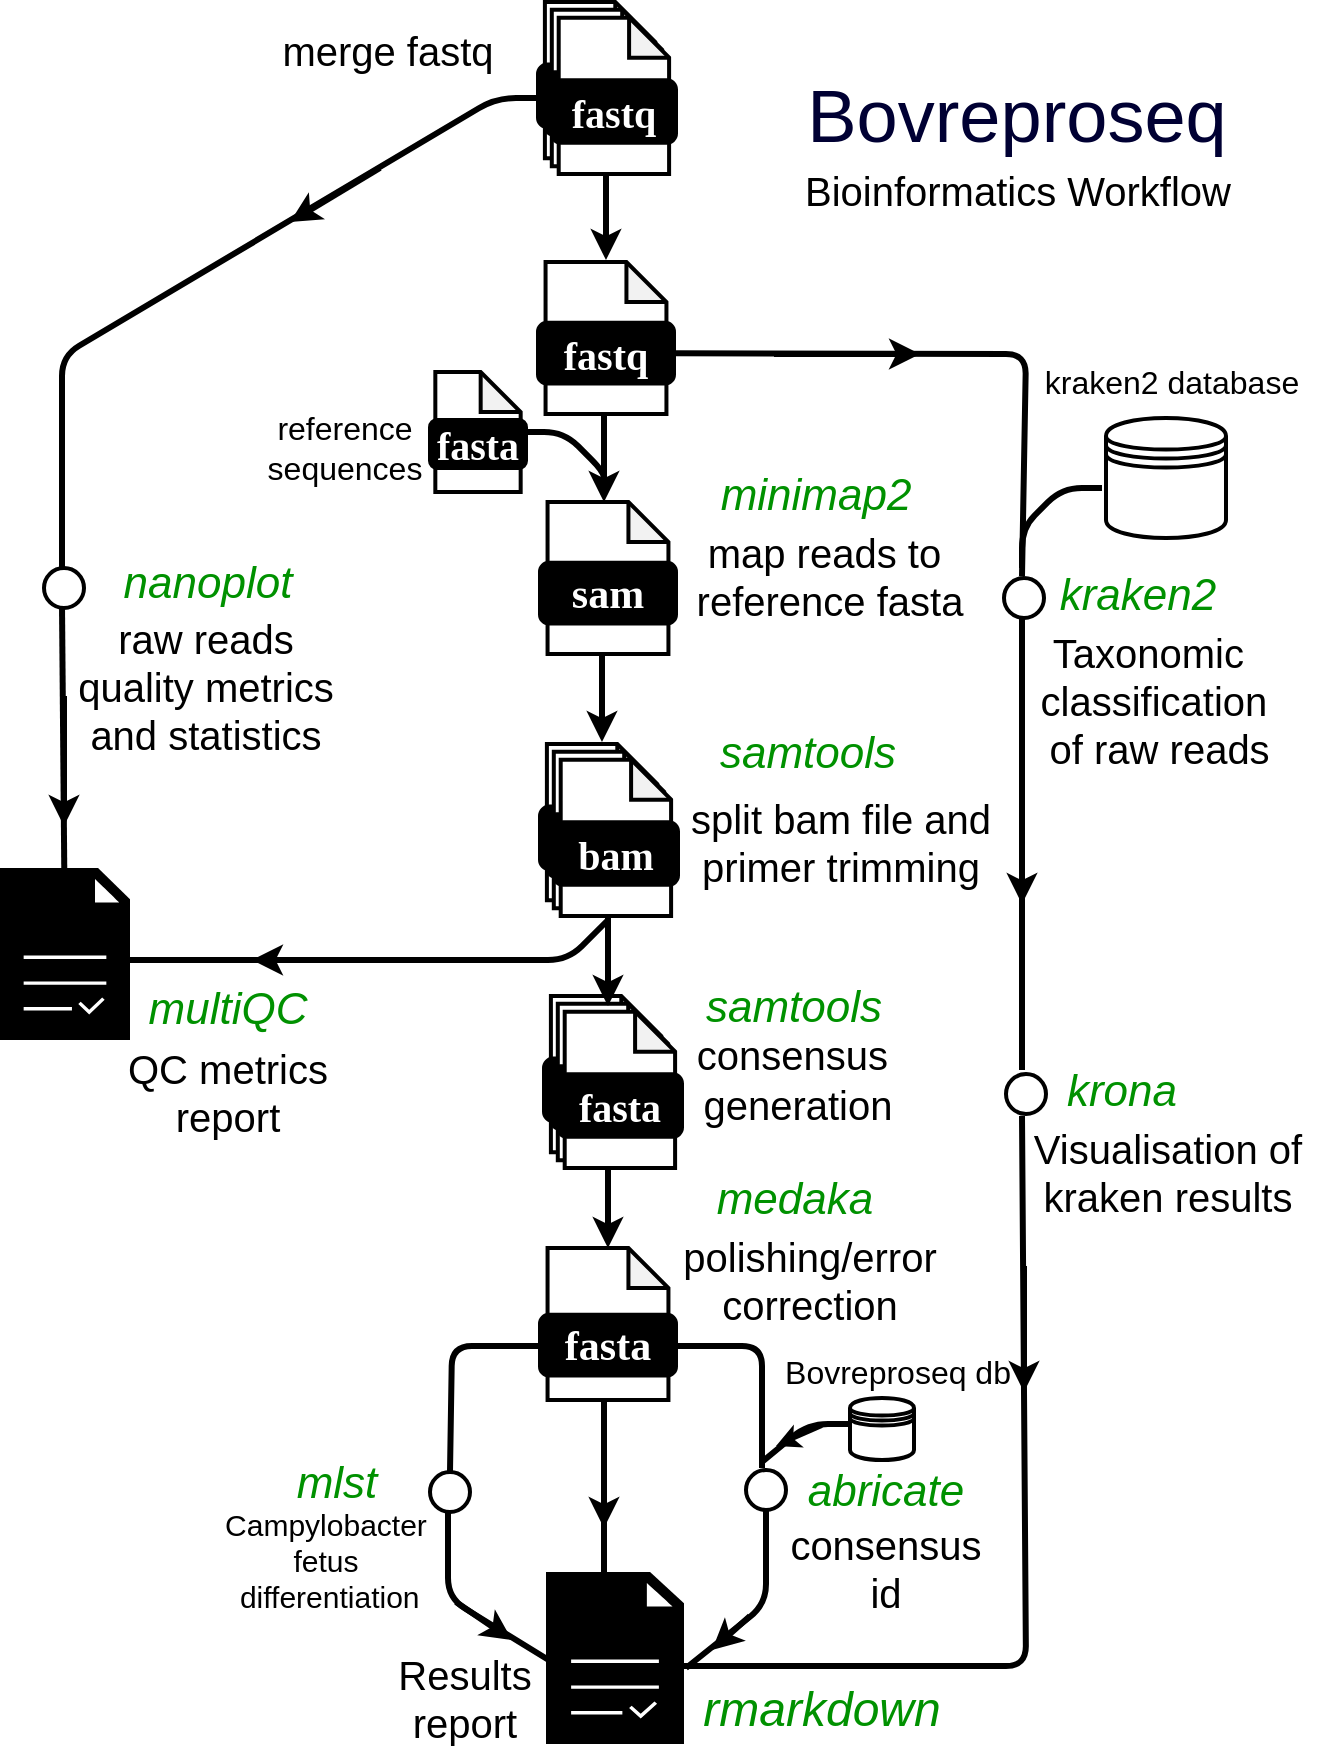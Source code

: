 <mxfile version="24.7.7">
  <diagram name="Page-1" id="CWeljcsoSy3kVek-bdHS">
    <mxGraphModel dx="1434" dy="754" grid="1" gridSize="1" guides="1" tooltips="1" connect="1" arrows="1" fold="1" page="1" pageScale="1" pageWidth="700" pageHeight="900" math="0" shadow="0">
      <root>
        <mxCell id="0" />
        <mxCell id="1" parent="0" />
        <mxCell id="8S4k-uwfxgLWVpOkR257-278" value="" style="group" parent="1" vertex="1" connectable="0">
          <mxGeometry x="302" y="16" width="69" height="86" as="geometry" />
        </mxCell>
        <mxCell id="8S4k-uwfxgLWVpOkR257-279" value="" style="shape=note;whiteSpace=wrap;html=1;backgroundOutline=1;darkOpacity=0.05;rounded=1;size=20;strokeWidth=2;" parent="8S4k-uwfxgLWVpOkR257-278" vertex="1">
          <mxGeometry x="3.45" width="55.2" height="78.182" as="geometry" />
        </mxCell>
        <mxCell id="8S4k-uwfxgLWVpOkR257-280" value="&lt;font data-font-src=&quot;https://fonts.googleapis.com/css?family=Maven+Pro&quot; face=&quot;Maven Pro&quot; color=&quot;#ffffff&quot;&gt;&lt;b&gt;&lt;font style=&quot;font-size: 20px;&quot;&gt;Fastq&lt;/font&gt;&lt;/b&gt;&lt;/font&gt;" style="rounded=1;whiteSpace=wrap;html=1;strokeWidth=2;fillColor=#000000;" parent="8S4k-uwfxgLWVpOkR257-278" vertex="1">
          <mxGeometry y="31.273" width="62.1" height="31.273" as="geometry" />
        </mxCell>
        <mxCell id="8S4k-uwfxgLWVpOkR257-281" value="" style="shape=note;whiteSpace=wrap;html=1;backgroundOutline=1;darkOpacity=0.05;rounded=1;size=20;strokeWidth=2;" parent="8S4k-uwfxgLWVpOkR257-278" vertex="1">
          <mxGeometry x="6.9" y="3.909" width="55.2" height="78.182" as="geometry" />
        </mxCell>
        <mxCell id="8S4k-uwfxgLWVpOkR257-282" value="&lt;font data-font-src=&quot;https://fonts.googleapis.com/css?family=Maven+Pro&quot; face=&quot;Maven Pro&quot; color=&quot;#ffffff&quot;&gt;&lt;b&gt;&lt;font style=&quot;font-size: 20px;&quot;&gt;Fastq&lt;/font&gt;&lt;/b&gt;&lt;/font&gt;" style="rounded=1;whiteSpace=wrap;html=1;strokeWidth=2;fillColor=#000000;" parent="8S4k-uwfxgLWVpOkR257-278" vertex="1">
          <mxGeometry x="3.45" y="35.182" width="62.1" height="31.273" as="geometry" />
        </mxCell>
        <mxCell id="8S4k-uwfxgLWVpOkR257-283" value="" style="shape=note;whiteSpace=wrap;html=1;backgroundOutline=1;darkOpacity=0.05;rounded=1;size=20;strokeWidth=2;" parent="8S4k-uwfxgLWVpOkR257-278" vertex="1">
          <mxGeometry x="10.35" y="7.818" width="55.2" height="78.182" as="geometry" />
        </mxCell>
        <mxCell id="8S4k-uwfxgLWVpOkR257-284" value="&lt;font data-font-src=&quot;https://fonts.googleapis.com/css?family=Maven+Pro&quot; face=&quot;Maven Pro&quot; color=&quot;#ffffff&quot;&gt;&lt;b&gt;&lt;font style=&quot;font-size: 20px;&quot;&gt;fastq&lt;/font&gt;&lt;/b&gt;&lt;/font&gt;" style="rounded=1;whiteSpace=wrap;html=1;strokeWidth=2;fillColor=#000000;" parent="8S4k-uwfxgLWVpOkR257-278" vertex="1">
          <mxGeometry x="6.9" y="39.091" width="62.1" height="31.273" as="geometry" />
        </mxCell>
        <mxCell id="8S4k-uwfxgLWVpOkR257-285" value="" style="group" parent="1" vertex="1" connectable="0">
          <mxGeometry x="302" y="146" width="68" height="76" as="geometry" />
        </mxCell>
        <mxCell id="8S4k-uwfxgLWVpOkR257-286" value="" style="shape=note;whiteSpace=wrap;html=1;backgroundOutline=1;darkOpacity=0.05;rounded=1;size=20;strokeWidth=2;" parent="8S4k-uwfxgLWVpOkR257-285" vertex="1">
          <mxGeometry x="3.778" width="60.444" height="76" as="geometry" />
        </mxCell>
        <mxCell id="8S4k-uwfxgLWVpOkR257-287" value="&lt;font data-font-src=&quot;https://fonts.googleapis.com/css?family=Maven+Pro&quot; face=&quot;Maven Pro&quot; color=&quot;#ffffff&quot;&gt;&lt;b&gt;&lt;font style=&quot;font-size: 20px;&quot;&gt;fastq&lt;/font&gt;&lt;/b&gt;&lt;/font&gt;" style="rounded=1;whiteSpace=wrap;html=1;strokeWidth=2;fillColor=#000000;" parent="8S4k-uwfxgLWVpOkR257-285" vertex="1">
          <mxGeometry y="30.4" width="68" height="30.4" as="geometry" />
        </mxCell>
        <mxCell id="8S4k-uwfxgLWVpOkR257-288" value="" style="group" parent="1" vertex="1" connectable="0">
          <mxGeometry x="303" y="266" width="68" height="76" as="geometry" />
        </mxCell>
        <mxCell id="8S4k-uwfxgLWVpOkR257-289" value="" style="shape=note;whiteSpace=wrap;html=1;backgroundOutline=1;darkOpacity=0.05;rounded=1;size=20;strokeWidth=2;" parent="8S4k-uwfxgLWVpOkR257-288" vertex="1">
          <mxGeometry x="3.778" width="60.444" height="76" as="geometry" />
        </mxCell>
        <mxCell id="8S4k-uwfxgLWVpOkR257-290" value="&lt;font color=&quot;#ffffff&quot; face=&quot;Maven Pro&quot;&gt;&lt;b style=&quot;font-size: 21px;&quot;&gt;sam&lt;/b&gt;&lt;/font&gt;" style="rounded=1;whiteSpace=wrap;html=1;strokeWidth=2;fillColor=#000000;" parent="8S4k-uwfxgLWVpOkR257-288" vertex="1">
          <mxGeometry y="30.4" width="68" height="30.4" as="geometry" />
        </mxCell>
        <mxCell id="8S4k-uwfxgLWVpOkR257-294" value="" style="group" parent="1" vertex="1" connectable="0">
          <mxGeometry x="303" y="387" width="69" height="86" as="geometry" />
        </mxCell>
        <mxCell id="8S4k-uwfxgLWVpOkR257-295" value="" style="shape=note;whiteSpace=wrap;html=1;backgroundOutline=1;darkOpacity=0.05;rounded=1;size=20;strokeWidth=2;" parent="8S4k-uwfxgLWVpOkR257-294" vertex="1">
          <mxGeometry x="3.45" width="55.2" height="78.182" as="geometry" />
        </mxCell>
        <mxCell id="8S4k-uwfxgLWVpOkR257-296" value="&lt;font data-font-src=&quot;https://fonts.googleapis.com/css?family=Maven+Pro&quot; face=&quot;Maven Pro&quot; color=&quot;#ffffff&quot;&gt;&lt;b&gt;&lt;font style=&quot;font-size: 20px;&quot;&gt;Fastq&lt;/font&gt;&lt;/b&gt;&lt;/font&gt;" style="rounded=1;whiteSpace=wrap;html=1;strokeWidth=2;fillColor=#000000;" parent="8S4k-uwfxgLWVpOkR257-294" vertex="1">
          <mxGeometry y="31.273" width="62.1" height="31.273" as="geometry" />
        </mxCell>
        <mxCell id="8S4k-uwfxgLWVpOkR257-297" value="" style="shape=note;whiteSpace=wrap;html=1;backgroundOutline=1;darkOpacity=0.05;rounded=1;size=20;strokeWidth=2;" parent="8S4k-uwfxgLWVpOkR257-294" vertex="1">
          <mxGeometry x="6.9" y="3.909" width="55.2" height="78.182" as="geometry" />
        </mxCell>
        <mxCell id="8S4k-uwfxgLWVpOkR257-298" value="&lt;font data-font-src=&quot;https://fonts.googleapis.com/css?family=Maven+Pro&quot; face=&quot;Maven Pro&quot; color=&quot;#ffffff&quot;&gt;&lt;b&gt;&lt;font style=&quot;font-size: 20px;&quot;&gt;Fastq&lt;/font&gt;&lt;/b&gt;&lt;/font&gt;" style="rounded=1;whiteSpace=wrap;html=1;strokeWidth=2;fillColor=#000000;" parent="8S4k-uwfxgLWVpOkR257-294" vertex="1">
          <mxGeometry x="3.45" y="35.182" width="62.1" height="31.273" as="geometry" />
        </mxCell>
        <mxCell id="8S4k-uwfxgLWVpOkR257-299" value="" style="shape=note;whiteSpace=wrap;html=1;backgroundOutline=1;darkOpacity=0.05;rounded=1;size=20;strokeWidth=2;" parent="8S4k-uwfxgLWVpOkR257-294" vertex="1">
          <mxGeometry x="10.35" y="7.818" width="55.2" height="78.182" as="geometry" />
        </mxCell>
        <mxCell id="8S4k-uwfxgLWVpOkR257-300" value="&lt;font style=&quot;font-size: 20px;&quot; data-font-src=&quot;https://fonts.googleapis.com/css?family=Maven+Pro&quot; face=&quot;Maven Pro&quot; color=&quot;#ffffff&quot;&gt;&lt;b&gt;bam&lt;/b&gt;&lt;/font&gt;" style="rounded=1;whiteSpace=wrap;html=1;strokeWidth=2;fillColor=#000000;" parent="8S4k-uwfxgLWVpOkR257-294" vertex="1">
          <mxGeometry x="6.9" y="39.091" width="62.1" height="31.273" as="geometry" />
        </mxCell>
        <mxCell id="8S4k-uwfxgLWVpOkR257-301" value="" style="group" parent="1" vertex="1" connectable="0">
          <mxGeometry x="305" y="513" width="69" height="86" as="geometry" />
        </mxCell>
        <mxCell id="8S4k-uwfxgLWVpOkR257-302" value="" style="shape=note;whiteSpace=wrap;html=1;backgroundOutline=1;darkOpacity=0.05;rounded=1;size=20;strokeWidth=2;" parent="8S4k-uwfxgLWVpOkR257-301" vertex="1">
          <mxGeometry x="3.45" width="55.2" height="78.182" as="geometry" />
        </mxCell>
        <mxCell id="8S4k-uwfxgLWVpOkR257-303" value="&lt;font data-font-src=&quot;https://fonts.googleapis.com/css?family=Maven+Pro&quot; face=&quot;Maven Pro&quot; color=&quot;#ffffff&quot;&gt;&lt;b&gt;&lt;font style=&quot;font-size: 20px;&quot;&gt;Fastq&lt;/font&gt;&lt;/b&gt;&lt;/font&gt;" style="rounded=1;whiteSpace=wrap;html=1;strokeWidth=2;fillColor=#000000;" parent="8S4k-uwfxgLWVpOkR257-301" vertex="1">
          <mxGeometry y="31.273" width="62.1" height="31.273" as="geometry" />
        </mxCell>
        <mxCell id="8S4k-uwfxgLWVpOkR257-304" value="" style="shape=note;whiteSpace=wrap;html=1;backgroundOutline=1;darkOpacity=0.05;rounded=1;size=20;strokeWidth=2;" parent="8S4k-uwfxgLWVpOkR257-301" vertex="1">
          <mxGeometry x="6.9" y="3.909" width="55.2" height="78.182" as="geometry" />
        </mxCell>
        <mxCell id="8S4k-uwfxgLWVpOkR257-305" value="&lt;font data-font-src=&quot;https://fonts.googleapis.com/css?family=Maven+Pro&quot; face=&quot;Maven Pro&quot; color=&quot;#ffffff&quot;&gt;&lt;b&gt;&lt;font style=&quot;font-size: 20px;&quot;&gt;Fastq&lt;/font&gt;&lt;/b&gt;&lt;/font&gt;" style="rounded=1;whiteSpace=wrap;html=1;strokeWidth=2;fillColor=#000000;" parent="8S4k-uwfxgLWVpOkR257-301" vertex="1">
          <mxGeometry x="3.45" y="35.182" width="62.1" height="31.273" as="geometry" />
        </mxCell>
        <mxCell id="8S4k-uwfxgLWVpOkR257-306" value="" style="shape=note;whiteSpace=wrap;html=1;backgroundOutline=1;darkOpacity=0.05;rounded=1;size=20;strokeWidth=2;" parent="8S4k-uwfxgLWVpOkR257-301" vertex="1">
          <mxGeometry x="10.35" y="7.818" width="55.2" height="78.182" as="geometry" />
        </mxCell>
        <mxCell id="8S4k-uwfxgLWVpOkR257-307" value="&lt;font style=&quot;font-size: 20px;&quot; data-font-src=&quot;https://fonts.googleapis.com/css?family=Maven+Pro&quot; face=&quot;Maven Pro&quot; color=&quot;#ffffff&quot;&gt;&lt;b&gt;fasta&lt;/b&gt;&lt;/font&gt;" style="rounded=1;whiteSpace=wrap;html=1;strokeWidth=2;fillColor=#000000;" parent="8S4k-uwfxgLWVpOkR257-301" vertex="1">
          <mxGeometry x="6.9" y="39.091" width="62.1" height="31.273" as="geometry" />
        </mxCell>
        <mxCell id="8S4k-uwfxgLWVpOkR257-308" value="" style="group" parent="1" vertex="1" connectable="0">
          <mxGeometry x="303" y="642" width="68" height="76" as="geometry" />
        </mxCell>
        <mxCell id="8S4k-uwfxgLWVpOkR257-309" value="" style="shape=note;whiteSpace=wrap;html=1;backgroundOutline=1;darkOpacity=0.05;rounded=1;size=20;strokeWidth=2;" parent="8S4k-uwfxgLWVpOkR257-308" vertex="1">
          <mxGeometry x="3.778" y="-3" width="60.444" height="76" as="geometry" />
        </mxCell>
        <mxCell id="8S4k-uwfxgLWVpOkR257-310" value="&lt;font color=&quot;#ffffff&quot; face=&quot;Maven Pro&quot;&gt;&lt;b style=&quot;font-size: 21px;&quot;&gt;fasta&lt;/b&gt;&lt;/font&gt;" style="rounded=1;whiteSpace=wrap;html=1;strokeWidth=2;fillColor=#000000;" parent="8S4k-uwfxgLWVpOkR257-308" vertex="1">
          <mxGeometry y="30.4" width="68" height="30.4" as="geometry" />
        </mxCell>
        <mxCell id="8S4k-uwfxgLWVpOkR257-312" value="" style="sketch=0;pointerEvents=1;shadow=0;dashed=0;html=1;strokeColor=none;fillColor=#000000;labelPosition=center;verticalLabelPosition=bottom;verticalAlign=top;align=center;outlineConnect=0;shape=mxgraph.veeam2.report;" parent="1" vertex="1">
          <mxGeometry x="306" y="801" width="69" height="86" as="geometry" />
        </mxCell>
        <mxCell id="8S4k-uwfxgLWVpOkR257-313" value="" style="sketch=0;pointerEvents=1;shadow=0;dashed=0;html=1;strokeColor=none;fillColor=#000000;labelPosition=center;verticalLabelPosition=bottom;verticalAlign=top;align=center;outlineConnect=0;shape=mxgraph.veeam2.report;" parent="1" vertex="1">
          <mxGeometry x="33" y="449" width="65" height="86" as="geometry" />
        </mxCell>
        <mxCell id="8S4k-uwfxgLWVpOkR257-314" value="" style="ellipse;whiteSpace=wrap;html=1;aspect=fixed;rounded=1;rotation=0;strokeWidth=2;" parent="1" vertex="1">
          <mxGeometry x="535" y="304" width="20" height="20" as="geometry" />
        </mxCell>
        <mxCell id="8S4k-uwfxgLWVpOkR257-316" value="" style="ellipse;whiteSpace=wrap;html=1;aspect=fixed;rounded=1;rotation=0;strokeWidth=2;" parent="1" vertex="1">
          <mxGeometry x="536" y="552" width="20" height="20" as="geometry" />
        </mxCell>
        <mxCell id="8S4k-uwfxgLWVpOkR257-333" value="" style="endArrow=none;html=1;rounded=1;strokeWidth=3;strokeColor=#000000;" parent="1" edge="1">
          <mxGeometry width="50" height="50" relative="1" as="geometry">
            <mxPoint x="335" y="716" as="sourcePoint" />
            <mxPoint x="335" y="805" as="targetPoint" />
          </mxGeometry>
        </mxCell>
        <mxCell id="8S4k-uwfxgLWVpOkR257-336" value="" style="endArrow=none;html=1;rounded=1;strokeWidth=3;fontSize=16;exitX=0.5;exitY=0;exitDx=0;exitDy=0;entryX=1;entryY=0.5;entryDx=0;entryDy=0;fillColor=#b1ddf0;strokeColor=#000000;" parent="1" target="8S4k-uwfxgLWVpOkR257-287" edge="1">
          <mxGeometry width="50" height="50" relative="1" as="geometry">
            <mxPoint x="544" y="303" as="sourcePoint" />
            <mxPoint x="369" y="63.0" as="targetPoint" />
            <Array as="points">
              <mxPoint x="546" y="192" />
            </Array>
          </mxGeometry>
        </mxCell>
        <mxCell id="8S4k-uwfxgLWVpOkR257-337" value="" style="endArrow=none;html=1;rounded=1;strokeWidth=3;fillColor=#b1ddf0;strokeColor=#000000;" parent="1" edge="1">
          <mxGeometry width="50" height="50" relative="1" as="geometry">
            <mxPoint x="544" y="324" as="sourcePoint" />
            <mxPoint x="544" y="550" as="targetPoint" />
          </mxGeometry>
        </mxCell>
        <mxCell id="8S4k-uwfxgLWVpOkR257-338" value="" style="endArrow=none;html=1;rounded=1;strokeWidth=3;fontSize=16;entryX=0.942;entryY=0.547;entryDx=0;entryDy=0;entryPerimeter=0;fillColor=#b1ddf0;strokeColor=#000000;" parent="1" target="8S4k-uwfxgLWVpOkR257-312" edge="1">
          <mxGeometry width="50" height="50" relative="1" as="geometry">
            <mxPoint x="544" y="573" as="sourcePoint" />
            <mxPoint x="377" y="845" as="targetPoint" />
            <Array as="points">
              <mxPoint x="546" y="848" />
            </Array>
          </mxGeometry>
        </mxCell>
        <mxCell id="8S4k-uwfxgLWVpOkR257-340" value="" style="shape=datastore;whiteSpace=wrap;html=1;strokeWidth=2;" parent="1" vertex="1">
          <mxGeometry x="458" y="714" width="32" height="31" as="geometry" />
        </mxCell>
        <mxCell id="8S4k-uwfxgLWVpOkR257-341" value="" style="endArrow=none;html=1;rounded=1;strokeWidth=3;fillColor=#b1ddf0;strokeColor=#000000;" parent="1" edge="1">
          <mxGeometry width="50" height="50" relative="1" as="geometry">
            <mxPoint x="584" y="259" as="sourcePoint" />
            <mxPoint x="544" y="299" as="targetPoint" />
            <Array as="points">
              <mxPoint x="564" y="259" />
              <mxPoint x="544" y="279" />
            </Array>
          </mxGeometry>
        </mxCell>
        <mxCell id="8S4k-uwfxgLWVpOkR257-352" value="" style="group" parent="1" vertex="1" connectable="0">
          <mxGeometry x="248" y="201" width="48" height="60" as="geometry" />
        </mxCell>
        <mxCell id="8S4k-uwfxgLWVpOkR257-353" value="" style="shape=note;whiteSpace=wrap;html=1;backgroundOutline=1;darkOpacity=0.05;rounded=1;size=20;strokeWidth=2;" parent="8S4k-uwfxgLWVpOkR257-352" vertex="1">
          <mxGeometry x="2.667" width="42.667" height="60" as="geometry" />
        </mxCell>
        <mxCell id="8S4k-uwfxgLWVpOkR257-354" value="&lt;font data-font-src=&quot;https://fonts.googleapis.com/css?family=Maven+Pro&quot; face=&quot;Maven Pro&quot; color=&quot;#ffffff&quot;&gt;&lt;b&gt;&lt;font style=&quot;font-size: 20px;&quot;&gt;fasta&lt;/font&gt;&lt;/b&gt;&lt;/font&gt;" style="rounded=1;whiteSpace=wrap;html=1;strokeWidth=2;fillColor=#000000;" parent="8S4k-uwfxgLWVpOkR257-352" vertex="1">
          <mxGeometry y="24.0" width="48" height="24.0" as="geometry" />
        </mxCell>
        <mxCell id="8S4k-uwfxgLWVpOkR257-358" value="" style="endArrow=none;html=1;rounded=1;strokeWidth=3;fontSize=16;strokeColor=#000000;fillColor=#ffcd28;gradientColor=#ffa500;" parent="1" edge="1">
          <mxGeometry width="50" height="50" relative="1" as="geometry">
            <mxPoint x="301" y="64.0" as="sourcePoint" />
            <mxPoint x="64" y="300" as="targetPoint" />
            <Array as="points">
              <mxPoint x="281" y="64.0" />
              <mxPoint x="64" y="193" />
            </Array>
          </mxGeometry>
        </mxCell>
        <mxCell id="8S4k-uwfxgLWVpOkR257-360" value="" style="ellipse;whiteSpace=wrap;html=1;aspect=fixed;rounded=1;rotation=0;strokeWidth=2;" parent="1" vertex="1">
          <mxGeometry x="55" y="299" width="20" height="20" as="geometry" />
        </mxCell>
        <mxCell id="8S4k-uwfxgLWVpOkR257-363" value="" style="endArrow=none;html=1;rounded=1;strokeWidth=3;strokeColor=#000000;fillColor=#ffcd28;gradientColor=#ffa500;" parent="1" target="8S4k-uwfxgLWVpOkR257-313" edge="1">
          <mxGeometry width="50" height="50" relative="1" as="geometry">
            <mxPoint x="64" y="318" as="sourcePoint" />
            <mxPoint x="66" y="443" as="targetPoint" />
          </mxGeometry>
        </mxCell>
        <mxCell id="8S4k-uwfxgLWVpOkR257-365" value="" style="endArrow=none;html=1;rounded=1;strokeWidth=3;strokeColor=#000000;fillColor=#ffcd28;gradientColor=#ffa500;" parent="1" edge="1">
          <mxGeometry width="50" height="50" relative="1" as="geometry">
            <mxPoint x="98" y="495" as="sourcePoint" />
            <mxPoint x="337" y="475" as="targetPoint" />
            <Array as="points">
              <mxPoint x="317" y="495" />
            </Array>
          </mxGeometry>
        </mxCell>
        <mxCell id="8S4k-uwfxgLWVpOkR257-366" value="&lt;div style=&quot;font-size: 34px;&quot; align=&quot;center&quot;&gt;&lt;font face=&quot;Helvetica&quot; color=&quot;#000033&quot; style=&quot;font-size: 37px;&quot;&gt;Bovreproseq&lt;/font&gt;&lt;/div&gt;" style="text;html=1;align=center;verticalAlign=middle;whiteSpace=wrap;rounded=0;" parent="1" vertex="1">
          <mxGeometry x="418" y="59" width="247" height="30" as="geometry" />
        </mxCell>
        <mxCell id="8S4k-uwfxgLWVpOkR257-369" value="&lt;font face=&quot;Helvetica&quot; style=&quot;font-size: 20px;&quot;&gt;merge fastq&lt;/font&gt;" style="text;html=1;align=center;verticalAlign=middle;whiteSpace=wrap;rounded=0;" parent="1" vertex="1">
          <mxGeometry x="154" y="25" width="146" height="30" as="geometry" />
        </mxCell>
        <mxCell id="8S4k-uwfxgLWVpOkR257-371" value="&lt;font face=&quot;Helvetica&quot; color=&quot;#009100&quot;&gt;&lt;i&gt;&lt;font data-font-src=&quot;https://fonts.googleapis.com/css?family=Maven+Pro&quot; style=&quot;font-size: 22px;&quot;&gt;minimap2&lt;/font&gt;&lt;/i&gt;&lt;/font&gt;" style="text;html=1;align=center;verticalAlign=middle;whiteSpace=wrap;rounded=0;" parent="1" vertex="1">
          <mxGeometry x="368" y="248" width="146" height="30" as="geometry" />
        </mxCell>
        <mxCell id="8S4k-uwfxgLWVpOkR257-373" value="&lt;font face=&quot;Helvetica&quot; color=&quot;#009100&quot;&gt;&lt;i&gt;&lt;font style=&quot;font-size: 22px;&quot;&gt;samtools&lt;/font&gt;&lt;/i&gt;&lt;/font&gt;" style="text;html=1;align=center;verticalAlign=middle;whiteSpace=wrap;rounded=0;" parent="1" vertex="1">
          <mxGeometry x="364" y="377" width="146" height="30" as="geometry" />
        </mxCell>
        <mxCell id="8S4k-uwfxgLWVpOkR257-374" value="&lt;font face=&quot;Helvetica&quot; color=&quot;#009100&quot;&gt;&lt;i&gt;&lt;font data-font-src=&quot;https://fonts.googleapis.com/css?family=Maven+Pro&quot; style=&quot;font-size: 22px;&quot;&gt;medaka&lt;/font&gt;&lt;/i&gt;&lt;/font&gt;" style="text;html=1;align=center;verticalAlign=middle;whiteSpace=wrap;rounded=0;" parent="1" vertex="1">
          <mxGeometry x="384" y="600" width="93" height="30" as="geometry" />
        </mxCell>
        <mxCell id="8S4k-uwfxgLWVpOkR257-385" value="" style="ellipse;whiteSpace=wrap;html=1;aspect=fixed;rounded=1;rotation=0;strokeWidth=2;" parent="1" vertex="1">
          <mxGeometry x="248" y="751" width="20" height="20" as="geometry" />
        </mxCell>
        <mxCell id="8S4k-uwfxgLWVpOkR257-398" value="" style="ellipse;whiteSpace=wrap;html=1;aspect=fixed;rounded=1;rotation=0;strokeWidth=2;" parent="1" vertex="1">
          <mxGeometry x="406" y="750" width="20" height="20" as="geometry" />
        </mxCell>
        <mxCell id="8S4k-uwfxgLWVpOkR257-409" value="" style="endArrow=none;html=1;rounded=1;strokeWidth=3;fontSize=16;strokeColor=#000000;" parent="1" edge="1">
          <mxGeometry width="50" height="50" relative="1" as="geometry">
            <mxPoint x="416" y="770" as="sourcePoint" />
            <mxPoint x="376" y="849" as="targetPoint" />
            <Array as="points">
              <mxPoint x="416" y="817" />
            </Array>
          </mxGeometry>
        </mxCell>
        <mxCell id="8S4k-uwfxgLWVpOkR257-410" value="" style="endArrow=none;html=1;rounded=1;strokeWidth=3;fontSize=16;entryX=0.043;entryY=0.523;entryDx=0;entryDy=0;entryPerimeter=0;strokeColor=#000000;" parent="1" target="8S4k-uwfxgLWVpOkR257-312" edge="1">
          <mxGeometry width="50" height="50" relative="1" as="geometry">
            <mxPoint x="257" y="771" as="sourcePoint" />
            <mxPoint x="313" y="848" as="targetPoint" />
            <Array as="points">
              <mxPoint x="257" y="814" />
            </Array>
          </mxGeometry>
        </mxCell>
        <mxCell id="8S4k-uwfxgLWVpOkR257-411" value="&lt;div style=&quot;font-size: 24px;&quot;&gt;&lt;font face=&quot;Helvetica&quot; color=&quot;#009100&quot; style=&quot;font-size: 24px;&quot;&gt;&lt;i&gt;rmarkdown&lt;br&gt;&lt;/i&gt;&lt;/font&gt;&lt;/div&gt;" style="text;html=1;align=center;verticalAlign=middle;whiteSpace=wrap;rounded=0;" parent="1" vertex="1">
          <mxGeometry x="337" y="855" width="214" height="30" as="geometry" />
        </mxCell>
        <mxCell id="8S4k-uwfxgLWVpOkR257-412" value="&lt;div style=&quot;font-size: 22px;&quot;&gt;&lt;font face=&quot;Helvetica&quot; color=&quot;#009100&quot; style=&quot;font-size: 22px;&quot;&gt;&lt;i&gt;multiQC &lt;br&gt;&lt;/i&gt;&lt;/font&gt;&lt;/div&gt;" style="text;html=1;align=center;verticalAlign=middle;whiteSpace=wrap;rounded=0;" parent="1" vertex="1">
          <mxGeometry x="73" y="504" width="148" height="31" as="geometry" />
        </mxCell>
        <mxCell id="8S4k-uwfxgLWVpOkR257-416" value="&lt;font face=&quot;Helvetica&quot; color=&quot;#009100&quot;&gt;&lt;i&gt;&lt;font style=&quot;font-size: 22px;&quot;&gt;nanoplot&lt;/font&gt;&lt;/i&gt;&lt;/font&gt;" style="text;html=1;align=center;verticalAlign=middle;whiteSpace=wrap;rounded=0;" parent="1" vertex="1">
          <mxGeometry x="107" y="292" width="60" height="30" as="geometry" />
        </mxCell>
        <UserObject label="&lt;div align=&quot;center&quot;&gt;&lt;font face=&quot;Helvetica&quot; style=&quot;font-size: 20px;&quot;&gt;&lt;font data-font-src=&quot;https://fonts.googleapis.com/css?family=Maven+Pro&quot;&gt;map&lt;/font&gt; reads to&amp;nbsp;&lt;/font&gt;&lt;/div&gt;&lt;div align=&quot;center&quot;&gt;&lt;font face=&quot;Helvetica&quot; style=&quot;font-size: 20px;&quot;&gt;reference &lt;/font&gt;&lt;font face=&quot;Helvetica&quot; style=&quot;font-size: 20px;&quot;&gt;fasta&lt;/font&gt;&lt;/div&gt;&lt;div align=&quot;center&quot;&gt;&lt;font face=&quot;GVi9oio1nhhhhRfUI4kk&quot; size=&quot;3&quot;&gt;&lt;br&gt;&lt;/font&gt;&lt;/div&gt;" link="&lt;font style=&quot;font-size: 20px;&quot;&gt;&lt;br&gt;&lt;font data-font-src=&quot;https://fonts.googleapis.com/css?family=Maven+Pro&quot;&gt;map&lt;/font&gt; reads to reference &lt;/font&gt;&lt;div&gt;&lt;font size=&quot;3&quot;&gt;&lt;br&gt;&lt;/font&gt;&lt;/div&gt;" id="8S4k-uwfxgLWVpOkR257-419">
          <mxCell style="text;whiteSpace=wrap;html=1;align=center;" parent="1" vertex="1">
            <mxGeometry x="374" y="273" width="148" height="35" as="geometry" />
          </mxCell>
        </UserObject>
        <mxCell id="8S4k-uwfxgLWVpOkR257-422" value="&lt;div align=&quot;center&quot;&gt;&lt;font face=&quot;Helvetica&quot; style=&quot;font-size: 20px;&quot;&gt;split bam file and primer trimming&lt;/font&gt;&lt;/div&gt;" style="text;whiteSpace=wrap;html=1;align=center;" parent="1" vertex="1">
          <mxGeometry x="364" y="406" width="179" height="38" as="geometry" />
        </mxCell>
        <mxCell id="8S4k-uwfxgLWVpOkR257-425" value="&lt;font face=&quot;Helvetica&quot; color=&quot;#009100&quot;&gt;&lt;i&gt;&lt;font style=&quot;font-size: 22px;&quot;&gt;samtools&lt;/font&gt;&lt;/i&gt;&lt;/font&gt;" style="text;html=1;align=center;verticalAlign=middle;whiteSpace=wrap;rounded=0;" parent="1" vertex="1">
          <mxGeometry x="357" y="504" width="146" height="30" as="geometry" />
        </mxCell>
        <mxCell id="8S4k-uwfxgLWVpOkR257-426" value="&lt;div&gt;&lt;font face=&quot;Helvetica&quot; style=&quot;font-size: 20px;&quot;&gt;consensus&amp;nbsp;&lt;/font&gt;&lt;/div&gt;&lt;div&gt;&lt;font face=&quot;Helvetica&quot; style=&quot;font-size: 20px;&quot;&gt;generation&lt;/font&gt;&lt;/div&gt;" style="text;html=1;align=center;verticalAlign=middle;whiteSpace=wrap;rounded=0;fontSize=18;fontFamily=Maven Pro;fontSource=https%3A%2F%2Ffonts.googleapis.com%2Fcss%3Ffamily%3DMaven%2BPro;" parent="1" vertex="1">
          <mxGeometry x="358" y="540" width="148" height="30" as="geometry" />
        </mxCell>
        <mxCell id="8S4k-uwfxgLWVpOkR257-427" value="&lt;div&gt;&lt;font face=&quot;Helvetica&quot; style=&quot;font-size: 20px;&quot;&gt;polishing/error correction&lt;br&gt;&lt;/font&gt;&lt;/div&gt;" style="text;html=1;align=center;verticalAlign=middle;whiteSpace=wrap;rounded=0;fontSize=20;fontFamily=Maven Pro;fontSource=https%3A%2F%2Ffonts.googleapis.com%2Fcss%3Ffamily%3DMaven%2BPro;" parent="1" vertex="1">
          <mxGeometry x="338" y="636" width="200" height="37.5" as="geometry" />
        </mxCell>
        <mxCell id="8S4k-uwfxgLWVpOkR257-429" value="&lt;div&gt;&lt;font face=&quot;Helvetica&quot; color=&quot;#009100&quot; style=&quot;font-size: 22px;&quot;&gt;&lt;i&gt;mlst&lt;/i&gt;&lt;/font&gt;&lt;/div&gt;" style="text;html=1;align=center;verticalAlign=middle;whiteSpace=wrap;rounded=0;" parent="1" vertex="1">
          <mxGeometry x="148" y="742" width="107" height="30" as="geometry" />
        </mxCell>
        <mxCell id="8S4k-uwfxgLWVpOkR257-430" value="&lt;div&gt;&lt;font face=&quot;Helvetica&quot; color=&quot;#009100&quot;&gt;&lt;i&gt;&lt;font data-font-src=&quot;https://fonts.googleapis.com/css?family=Maven+Pro&quot; style=&quot;font-size: 22px;&quot;&gt;abricate&lt;/font&gt;&lt;/i&gt;&lt;/font&gt;&lt;/div&gt;" style="text;html=1;align=center;verticalAlign=middle;whiteSpace=wrap;rounded=0;" parent="1" vertex="1">
          <mxGeometry x="403" y="746" width="146" height="30" as="geometry" />
        </mxCell>
        <mxCell id="8S4k-uwfxgLWVpOkR257-431" value="&lt;div&gt;&lt;font face=&quot;Helvetica&quot; style=&quot;font-size: 20px;&quot;&gt;consensus&lt;/font&gt;&lt;/div&gt;&lt;div&gt;&lt;font face=&quot;Helvetica&quot; style=&quot;font-size: 20px;&quot;&gt;id&lt;/font&gt;&lt;font face=&quot;JyiqsOam-Zog8NlkRWsE&quot; style=&quot;font-size: 20px;&quot;&gt;&lt;br&gt;&lt;/font&gt;&lt;/div&gt;" style="text;html=1;align=center;verticalAlign=middle;whiteSpace=wrap;rounded=0;fontSize=20;fontFamily=Maven Pro;fontSource=https%3A%2F%2Ffonts.googleapis.com%2Fcss%3Ffamily%3DMaven%2BPro;" parent="1" vertex="1">
          <mxGeometry x="404" y="780" width="144" height="37.5" as="geometry" />
        </mxCell>
        <mxCell id="8S4k-uwfxgLWVpOkR257-432" value="&lt;div style=&quot;font-size: 15px;&quot;&gt;&lt;font face=&quot;Helvetica&quot; style=&quot;font-size: 15px;&quot;&gt;Campylobacter fetus&lt;/font&gt;&lt;/div&gt;&lt;div style=&quot;font-size: 15px;&quot;&gt;&lt;font face=&quot;pgt-v2Ls3qEW53e6eNl_&quot; style=&quot;font-size: 15px;&quot;&gt;&amp;nbsp;&lt;/font&gt;&lt;font face=&quot;Helvetica&quot; style=&quot;font-size: 15px;&quot;&gt;differentiation&lt;/font&gt;&lt;font face=&quot;Ic38ranE7lGel1TQbELJ&quot; style=&quot;font-size: 15px;&quot;&gt;&lt;br&gt;&lt;/font&gt;&lt;/div&gt;" style="text;html=1;align=center;verticalAlign=middle;whiteSpace=wrap;rounded=0;fontSize=20;fontFamily=Maven Pro;fontSource=https%3A%2F%2Ffonts.googleapis.com%2Fcss%3Ffamily%3DMaven%2BPro;" parent="1" vertex="1">
          <mxGeometry x="129" y="776" width="134" height="37.5" as="geometry" />
        </mxCell>
        <mxCell id="8S4k-uwfxgLWVpOkR257-434" value="&lt;font face=&quot;Helvetica&quot; color=&quot;#009100&quot; style=&quot;font-size: 22px;&quot;&gt;&lt;i&gt;kraken2&lt;/i&gt;&lt;/font&gt;" style="text;html=1;align=center;verticalAlign=middle;whiteSpace=wrap;rounded=0;" parent="1" vertex="1">
          <mxGeometry x="529" y="298" width="146" height="30" as="geometry" />
        </mxCell>
        <mxCell id="8S4k-uwfxgLWVpOkR257-435" value="&lt;font face=&quot;Helvetica&quot; style=&quot;font-size: 16px;&quot;&gt;kraken2 database&lt;/font&gt;" style="text;html=1;align=center;verticalAlign=middle;whiteSpace=wrap;rounded=0;" parent="1" vertex="1">
          <mxGeometry x="546" y="191" width="146" height="30" as="geometry" />
        </mxCell>
        <mxCell id="8S4k-uwfxgLWVpOkR257-436" value="&lt;div align=&quot;center&quot; style=&quot;font-size: 20px;&quot;&gt;&lt;font face=&quot;Helvetica&quot; style=&quot;font-size: 20px;&quot;&gt;Taxonomic&amp;nbsp;&lt;/font&gt;&lt;/div&gt;&lt;div align=&quot;center&quot; style=&quot;font-size: 20px;&quot;&gt;&lt;font face=&quot;8P1Qv3YKac_Ux7uiPjta&quot; data-font-src=&quot;https://fonts.googleapis.com/css?family=Maven+Pro&quot; style=&quot;font-size: 20px;&quot;&gt;classification&lt;/font&gt;&lt;/div&gt;&lt;div align=&quot;center&quot; style=&quot;font-size: 20px;&quot;&gt;&lt;font face=&quot;8P1Qv3YKac_Ux7uiPjta&quot; style=&quot;font-size: 20px;&quot;&gt;&amp;nbsp;&lt;/font&gt;&lt;font face=&quot;8P1Qv3YKac_Ux7uiPjta&quot; data-font-src=&quot;https://fonts.googleapis.com/css?family=Maven+Pro&quot; style=&quot;font-size: 20px;&quot;&gt;of &lt;/font&gt;&lt;font face=&quot;8P1Qv3YKac_Ux7uiPjta&quot; data-font-src=&quot;https://fonts.googleapis.com/css?family=Maven+Pro&quot; style=&quot;font-size: 20px;&quot;&gt;raw &lt;/font&gt;&lt;font face=&quot;8P1Qv3YKac_Ux7uiPjta&quot; data-font-src=&quot;https://fonts.googleapis.com/css?family=Maven+Pro&quot; style=&quot;font-size: 20px;&quot;&gt;reads&lt;/font&gt;&lt;/div&gt;" style="text;html=1;align=center;verticalAlign=middle;whiteSpace=wrap;rounded=0;" parent="1" vertex="1">
          <mxGeometry x="542" y="350" width="136" height="30" as="geometry" />
        </mxCell>
        <mxCell id="8S4k-uwfxgLWVpOkR257-437" value="&lt;font face=&quot;Helvetica&quot; color=&quot;#009100&quot;&gt;&lt;i&gt;&lt;font data-font-src=&quot;https://fonts.googleapis.com/css?family=Maven+Pro&quot; style=&quot;font-size: 22px;&quot;&gt;krona&lt;/font&gt;&lt;/i&gt;&lt;/font&gt;" style="text;html=1;align=center;verticalAlign=middle;whiteSpace=wrap;rounded=0;" parent="1" vertex="1">
          <mxGeometry x="521" y="546" width="146" height="30" as="geometry" />
        </mxCell>
        <mxCell id="8S4k-uwfxgLWVpOkR257-438" value="&lt;div align=&quot;center&quot; style=&quot;font-size: 20px;&quot;&gt;&lt;font face=&quot;Helvetica&quot; style=&quot;font-size: 20px;&quot;&gt;Visualisation of kraken results&lt;/font&gt;&lt;/div&gt;" style="text;html=1;align=center;verticalAlign=middle;whiteSpace=wrap;rounded=0;" parent="1" vertex="1">
          <mxGeometry x="540" y="582" width="154" height="38" as="geometry" />
        </mxCell>
        <mxCell id="8S4k-uwfxgLWVpOkR257-439" value="&lt;div align=&quot;center&quot;&gt;&lt;font face=&quot;Helvetica&quot; style=&quot;font-size: 20px;&quot;&gt;raw reads quality metrics and statistics&lt;/font&gt;&lt;/div&gt;" style="text;whiteSpace=wrap;html=1;align=center;" parent="1" vertex="1">
          <mxGeometry x="64" y="316" width="144" height="38" as="geometry" />
        </mxCell>
        <mxCell id="8S4k-uwfxgLWVpOkR257-440" value="&lt;div align=&quot;center&quot;&gt;&lt;font face=&quot;Helvetica&quot; style=&quot;font-size: 20px;&quot;&gt;QC metrics report&lt;/font&gt;&lt;/div&gt;" style="text;whiteSpace=wrap;html=1;align=center;" parent="1" vertex="1">
          <mxGeometry x="74" y="531" width="146" height="38" as="geometry" />
        </mxCell>
        <mxCell id="8S4k-uwfxgLWVpOkR257-443" style="edgeStyle=orthogonalEdgeStyle;rounded=0;orthogonalLoop=1;jettySize=auto;html=1;exitX=0.5;exitY=1;exitDx=0;exitDy=0;" parent="1" source="8S4k-uwfxgLWVpOkR257-440" target="8S4k-uwfxgLWVpOkR257-440" edge="1">
          <mxGeometry relative="1" as="geometry" />
        </mxCell>
        <mxCell id="8S4k-uwfxgLWVpOkR257-444" value="" style="shape=datastore;whiteSpace=wrap;html=1;strokeWidth=2;" parent="1" vertex="1">
          <mxGeometry x="586" y="224" width="60" height="60" as="geometry" />
        </mxCell>
        <mxCell id="8S4k-uwfxgLWVpOkR257-447" value="&lt;font style=&quot;font-size: 16px;&quot; face=&quot;Helvetica&quot;&gt;Bovreproseq db&lt;/font&gt;" style="text;html=1;align=center;verticalAlign=middle;whiteSpace=wrap;rounded=0;" parent="1" vertex="1">
          <mxGeometry x="423" y="686" width="118" height="30" as="geometry" />
        </mxCell>
        <mxCell id="8S4k-uwfxgLWVpOkR257-452" value="" style="endArrow=none;html=1;rounded=1;strokeWidth=3;strokeColor=#000000;" parent="1" edge="1">
          <mxGeometry width="50" height="50" relative="1" as="geometry">
            <mxPoint x="457" y="727" as="sourcePoint" />
            <mxPoint x="414" y="746" as="targetPoint" />
            <Array as="points">
              <mxPoint x="437" y="727" />
            </Array>
          </mxGeometry>
        </mxCell>
        <mxCell id="8S4k-uwfxgLWVpOkR257-457" value="&lt;div&gt;&lt;font face=&quot;Helvetica&quot; style=&quot;font-size: 16px;&quot;&gt;reference&lt;/font&gt;&lt;/div&gt;&lt;div&gt;&lt;font face=&quot;Helvetica&quot; data-font-src=&quot;https://fonts.googleapis.com/css?family=Maven+Pro&quot; style=&quot;font-size: 16px;&quot;&gt;sequences&lt;br&gt;&lt;/font&gt;&lt;/div&gt;" style="text;html=1;align=center;verticalAlign=middle;whiteSpace=wrap;rounded=0;" parent="1" vertex="1">
          <mxGeometry x="118" y="224" width="175" height="30" as="geometry" />
        </mxCell>
        <mxCell id="8S4k-uwfxgLWVpOkR257-458" value="&lt;div&gt;&lt;font face=&quot;Helvetica&quot; style=&quot;font-size: 20px;&quot;&gt;Results&lt;/font&gt;&lt;/div&gt;&lt;div&gt;&lt;font face=&quot;Helvetica&quot; style=&quot;font-size: 20px;&quot;&gt;report&lt;/font&gt;&lt;font face=&quot;5yujByGNZwWiKt3z_iO5&quot; style=&quot;font-size: 20px;&quot;&gt;&lt;br&gt;&lt;/font&gt;&lt;/div&gt;" style="text;html=1;align=center;verticalAlign=middle;whiteSpace=wrap;rounded=0;fontSize=20;fontFamily=Maven Pro;fontSource=https%3A%2F%2Ffonts.googleapis.com%2Fcss%3Ffamily%3DMaven%2BPro;" parent="1" vertex="1">
          <mxGeometry x="213" y="845" width="105" height="37.5" as="geometry" />
        </mxCell>
        <mxCell id="7QcJYQhD8GpJD88H5nSz-12" value="&lt;div align=&quot;center&quot; style=&quot;font-size: 20px;&quot;&gt;&lt;font face=&quot;Helvetica&quot; style=&quot;font-size: 20px;&quot;&gt;Bioinformatics Workflow&lt;br&gt;&lt;/font&gt;&lt;/div&gt;" style="text;html=1;align=center;verticalAlign=middle;whiteSpace=wrap;rounded=0;" parent="1" vertex="1">
          <mxGeometry x="406" y="90" width="272" height="39" as="geometry" />
        </mxCell>
        <mxCell id="Ac9wd7Q3zZhBnLqBVm35-28" value="" style="endArrow=classic;html=1;rounded=0;strokeWidth=3;" edge="1" parent="1">
          <mxGeometry width="50" height="50" relative="1" as="geometry">
            <mxPoint x="223" y="99" as="sourcePoint" />
            <mxPoint x="178" y="126" as="targetPoint" />
          </mxGeometry>
        </mxCell>
        <mxCell id="Ac9wd7Q3zZhBnLqBVm35-32" value="" style="endArrow=classic;html=1;rounded=0;strokeWidth=3;" edge="1" parent="1">
          <mxGeometry width="50" height="50" relative="1" as="geometry">
            <mxPoint x="65" y="363" as="sourcePoint" />
            <mxPoint x="65" y="428" as="targetPoint" />
          </mxGeometry>
        </mxCell>
        <mxCell id="Ac9wd7Q3zZhBnLqBVm35-33" value="" style="endArrow=classic;html=1;rounded=0;strokeWidth=3;" edge="1" parent="1">
          <mxGeometry width="50" height="50" relative="1" as="geometry">
            <mxPoint x="544" y="404" as="sourcePoint" />
            <mxPoint x="544" y="467" as="targetPoint" />
          </mxGeometry>
        </mxCell>
        <mxCell id="Ac9wd7Q3zZhBnLqBVm35-34" value="" style="endArrow=classic;html=1;rounded=0;strokeWidth=3;" edge="1" parent="1">
          <mxGeometry width="50" height="50" relative="1" as="geometry">
            <mxPoint x="545" y="648" as="sourcePoint" />
            <mxPoint x="545" y="711" as="targetPoint" />
          </mxGeometry>
        </mxCell>
        <mxCell id="Ac9wd7Q3zZhBnLqBVm35-35" value="" style="endArrow=classic;html=1;rounded=0;strokeWidth=3;" edge="1" parent="1">
          <mxGeometry width="50" height="50" relative="1" as="geometry">
            <mxPoint x="335" y="716" as="sourcePoint" />
            <mxPoint x="335" y="779" as="targetPoint" />
          </mxGeometry>
        </mxCell>
        <mxCell id="Ac9wd7Q3zZhBnLqBVm35-36" value="" style="endArrow=classic;html=1;rounded=0;strokeWidth=3;" edge="1" parent="1">
          <mxGeometry width="50" height="50" relative="1" as="geometry">
            <mxPoint x="261" y="816" as="sourcePoint" />
            <mxPoint x="289" y="835" as="targetPoint" />
          </mxGeometry>
        </mxCell>
        <mxCell id="Ac9wd7Q3zZhBnLqBVm35-44" value="" style="endArrow=none;html=1;rounded=1;strokeWidth=3;fontSize=16;entryX=0.5;entryY=0;entryDx=0;entryDy=0;" edge="1" parent="1" target="8S4k-uwfxgLWVpOkR257-385">
          <mxGeometry width="50" height="50" relative="1" as="geometry">
            <mxPoint x="308" y="688.0" as="sourcePoint" />
            <mxPoint x="259" y="747" as="targetPoint" />
            <Array as="points">
              <mxPoint x="259" y="688" />
            </Array>
          </mxGeometry>
        </mxCell>
        <mxCell id="Ac9wd7Q3zZhBnLqBVm35-46" value="" style="endArrow=classic;html=1;rounded=0;strokeWidth=3;" edge="1" parent="1">
          <mxGeometry width="50" height="50" relative="1" as="geometry">
            <mxPoint x="408" y="823" as="sourcePoint" />
            <mxPoint x="389" y="840" as="targetPoint" />
          </mxGeometry>
        </mxCell>
        <mxCell id="Ac9wd7Q3zZhBnLqBVm35-47" value="" style="endArrow=classic;html=1;rounded=0;strokeWidth=3;" edge="1" parent="1">
          <mxGeometry width="50" height="50" relative="1" as="geometry">
            <mxPoint x="420" y="192" as="sourcePoint" />
            <mxPoint x="493" y="192" as="targetPoint" />
          </mxGeometry>
        </mxCell>
        <mxCell id="Ac9wd7Q3zZhBnLqBVm35-48" value="" style="endArrow=classic;html=1;rounded=0;strokeWidth=3;" edge="1" parent="1">
          <mxGeometry width="50" height="50" relative="1" as="geometry">
            <mxPoint x="243" y="495" as="sourcePoint" />
            <mxPoint x="159" y="495" as="targetPoint" />
          </mxGeometry>
        </mxCell>
        <mxCell id="Ac9wd7Q3zZhBnLqBVm35-51" value="" style="endArrow=none;html=1;rounded=1;strokeWidth=3;fontSize=16;" edge="1" parent="1">
          <mxGeometry width="50" height="50" relative="1" as="geometry">
            <mxPoint x="414" y="749" as="sourcePoint" />
            <mxPoint x="371" y="688.0" as="targetPoint" />
            <Array as="points">
              <mxPoint x="414" y="688" />
            </Array>
          </mxGeometry>
        </mxCell>
        <mxCell id="Ac9wd7Q3zZhBnLqBVm35-53" value="" style="endArrow=classic;html=1;rounded=0;strokeWidth=3;" edge="1" parent="1">
          <mxGeometry width="50" height="50" relative="1" as="geometry">
            <mxPoint x="336" y="101" as="sourcePoint" />
            <mxPoint x="336" y="145" as="targetPoint" />
          </mxGeometry>
        </mxCell>
        <mxCell id="Ac9wd7Q3zZhBnLqBVm35-55" value="" style="endArrow=classic;html=1;rounded=0;strokeWidth=3;" edge="1" parent="1">
          <mxGeometry width="50" height="50" relative="1" as="geometry">
            <mxPoint x="335" y="222" as="sourcePoint" />
            <mxPoint x="335" y="266" as="targetPoint" />
          </mxGeometry>
        </mxCell>
        <mxCell id="Ac9wd7Q3zZhBnLqBVm35-56" value="" style="endArrow=classic;html=1;rounded=0;strokeWidth=3;" edge="1" parent="1">
          <mxGeometry width="50" height="50" relative="1" as="geometry">
            <mxPoint x="334" y="342" as="sourcePoint" />
            <mxPoint x="334" y="386" as="targetPoint" />
          </mxGeometry>
        </mxCell>
        <mxCell id="Ac9wd7Q3zZhBnLqBVm35-57" value="" style="endArrow=classic;html=1;rounded=0;strokeWidth=3;" edge="1" parent="1">
          <mxGeometry width="50" height="50" relative="1" as="geometry">
            <mxPoint x="337" y="474" as="sourcePoint" />
            <mxPoint x="337" y="518" as="targetPoint" />
          </mxGeometry>
        </mxCell>
        <mxCell id="Ac9wd7Q3zZhBnLqBVm35-58" value="" style="endArrow=classic;html=1;rounded=0;strokeWidth=3;entryX=0.5;entryY=0;entryDx=0;entryDy=0;entryPerimeter=0;" edge="1" parent="1" target="8S4k-uwfxgLWVpOkR257-309">
          <mxGeometry width="50" height="50" relative="1" as="geometry">
            <mxPoint x="337" y="600" as="sourcePoint" />
            <mxPoint x="337" y="635" as="targetPoint" />
          </mxGeometry>
        </mxCell>
        <mxCell id="Ac9wd7Q3zZhBnLqBVm35-59" value="" style="endArrow=classic;html=1;rounded=0;strokeWidth=2;" edge="1" parent="1">
          <mxGeometry width="50" height="50" relative="1" as="geometry">
            <mxPoint x="444" y="728" as="sourcePoint" />
            <mxPoint x="421" y="738" as="targetPoint" />
          </mxGeometry>
        </mxCell>
        <mxCell id="Ac9wd7Q3zZhBnLqBVm35-60" value="" style="endArrow=none;html=1;rounded=1;strokeWidth=3;" edge="1" parent="1">
          <mxGeometry width="50" height="50" relative="1" as="geometry">
            <mxPoint x="295" y="231" as="sourcePoint" />
            <mxPoint x="335" y="257" as="targetPoint" />
            <Array as="points">
              <mxPoint x="315" y="231" />
              <mxPoint x="335" y="251" />
            </Array>
          </mxGeometry>
        </mxCell>
      </root>
    </mxGraphModel>
  </diagram>
</mxfile>
